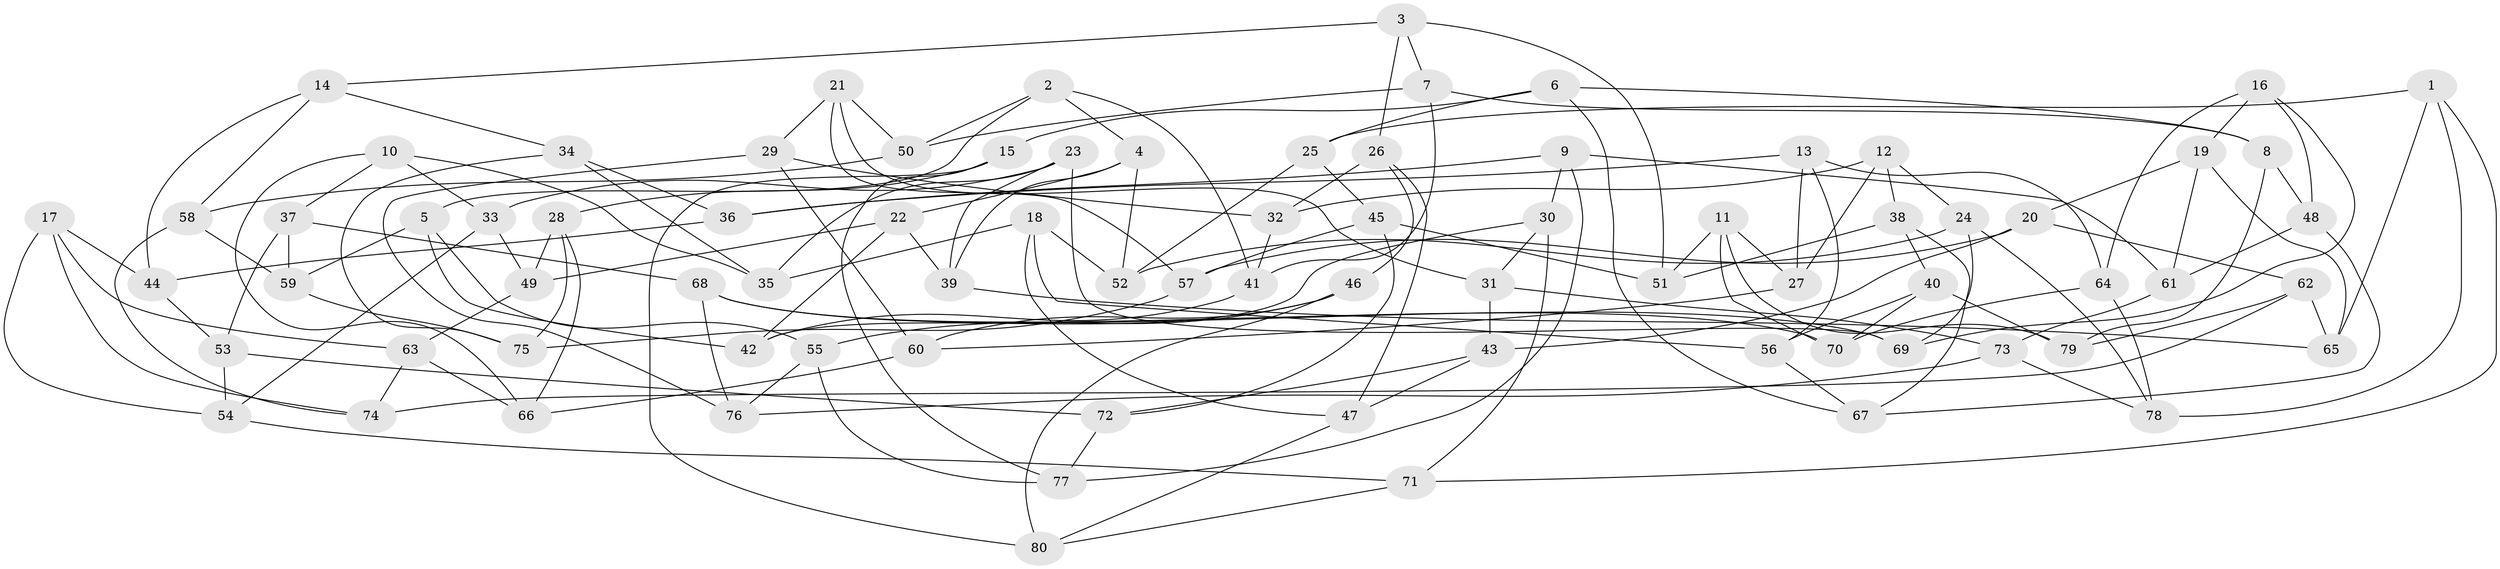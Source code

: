 // Generated by graph-tools (version 1.1) at 2025/26/03/09/25 03:26:57]
// undirected, 80 vertices, 160 edges
graph export_dot {
graph [start="1"]
  node [color=gray90,style=filled];
  1;
  2;
  3;
  4;
  5;
  6;
  7;
  8;
  9;
  10;
  11;
  12;
  13;
  14;
  15;
  16;
  17;
  18;
  19;
  20;
  21;
  22;
  23;
  24;
  25;
  26;
  27;
  28;
  29;
  30;
  31;
  32;
  33;
  34;
  35;
  36;
  37;
  38;
  39;
  40;
  41;
  42;
  43;
  44;
  45;
  46;
  47;
  48;
  49;
  50;
  51;
  52;
  53;
  54;
  55;
  56;
  57;
  58;
  59;
  60;
  61;
  62;
  63;
  64;
  65;
  66;
  67;
  68;
  69;
  70;
  71;
  72;
  73;
  74;
  75;
  76;
  77;
  78;
  79;
  80;
  1 -- 65;
  1 -- 25;
  1 -- 71;
  1 -- 78;
  2 -- 50;
  2 -- 5;
  2 -- 4;
  2 -- 41;
  3 -- 7;
  3 -- 14;
  3 -- 26;
  3 -- 51;
  4 -- 22;
  4 -- 52;
  4 -- 39;
  5 -- 42;
  5 -- 59;
  5 -- 55;
  6 -- 25;
  6 -- 8;
  6 -- 15;
  6 -- 67;
  7 -- 8;
  7 -- 50;
  7 -- 41;
  8 -- 48;
  8 -- 79;
  9 -- 61;
  9 -- 36;
  9 -- 30;
  9 -- 77;
  10 -- 66;
  10 -- 35;
  10 -- 37;
  10 -- 33;
  11 -- 51;
  11 -- 79;
  11 -- 27;
  11 -- 70;
  12 -- 32;
  12 -- 38;
  12 -- 27;
  12 -- 24;
  13 -- 56;
  13 -- 36;
  13 -- 27;
  13 -- 64;
  14 -- 58;
  14 -- 34;
  14 -- 44;
  15 -- 28;
  15 -- 80;
  15 -- 77;
  16 -- 48;
  16 -- 69;
  16 -- 64;
  16 -- 19;
  17 -- 63;
  17 -- 54;
  17 -- 44;
  17 -- 74;
  18 -- 52;
  18 -- 56;
  18 -- 47;
  18 -- 35;
  19 -- 65;
  19 -- 20;
  19 -- 61;
  20 -- 62;
  20 -- 57;
  20 -- 43;
  21 -- 57;
  21 -- 31;
  21 -- 50;
  21 -- 29;
  22 -- 42;
  22 -- 49;
  22 -- 39;
  23 -- 69;
  23 -- 35;
  23 -- 33;
  23 -- 39;
  24 -- 52;
  24 -- 78;
  24 -- 69;
  25 -- 52;
  25 -- 45;
  26 -- 46;
  26 -- 47;
  26 -- 32;
  27 -- 60;
  28 -- 75;
  28 -- 49;
  28 -- 66;
  29 -- 60;
  29 -- 76;
  29 -- 32;
  30 -- 71;
  30 -- 42;
  30 -- 31;
  31 -- 73;
  31 -- 43;
  32 -- 41;
  33 -- 54;
  33 -- 49;
  34 -- 75;
  34 -- 35;
  34 -- 36;
  36 -- 44;
  37 -- 59;
  37 -- 53;
  37 -- 68;
  38 -- 51;
  38 -- 40;
  38 -- 67;
  39 -- 65;
  40 -- 56;
  40 -- 79;
  40 -- 70;
  41 -- 42;
  43 -- 72;
  43 -- 47;
  44 -- 53;
  45 -- 72;
  45 -- 57;
  45 -- 51;
  46 -- 80;
  46 -- 55;
  46 -- 60;
  47 -- 80;
  48 -- 67;
  48 -- 61;
  49 -- 63;
  50 -- 58;
  53 -- 54;
  53 -- 72;
  54 -- 71;
  55 -- 76;
  55 -- 77;
  56 -- 67;
  57 -- 75;
  58 -- 74;
  58 -- 59;
  59 -- 75;
  60 -- 66;
  61 -- 73;
  62 -- 79;
  62 -- 74;
  62 -- 65;
  63 -- 74;
  63 -- 66;
  64 -- 70;
  64 -- 78;
  68 -- 76;
  68 -- 69;
  68 -- 70;
  71 -- 80;
  72 -- 77;
  73 -- 76;
  73 -- 78;
}
